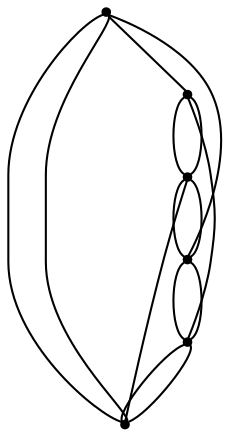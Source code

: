 graph {
  node [shape=point,comment="{\"directed\":false,\"doi\":\"10.1007/978-3-030-35802-0_34\",\"figure\":\"1 (4)\"}"]

  v0 [pos="688.698220873518,629.2342734438872"]
  v1 [pos="638.9278206950398,629.2342734438872"]
  v2 [pos="589.163652181496,629.2342734438872"]
  v3 [pos="539.3952788838318,629.2342734438872"]
  v4 [pos="439.8617514521497,629.2342734438872"]
  v5 [pos="489.6269453289289,629.2342734438872"]

  v0 -- v4 [id="-1",pos="688.698220873518,629.2342734438872 688.6930225203712,697.948537992835 632.9924936842219,753.6525809663506 564.2731901506924,753.6525809663506 495.5580834527309,753.6525809663506 439.85755461658164,697.948537992835 439.8617514521497,629.2342734438872"]
  v5 -- v3 [id="-3",pos="489.6269453289289,629.2342734438872 539.3952788838318,629.2342734438872 539.3952788838318,629.2342734438872 539.3952788838318,629.2342734438872"]
  v3 -- v2 [id="-4",pos="539.3952788838318,629.2342734438872 589.163652181496,629.2342734438872 589.163652181496,629.2342734438872 589.163652181496,629.2342734438872"]
  v2 -- v1 [id="-5",pos="589.163652181496,629.2342734438872 638.9278206950398,629.2342734438872 638.9278206950398,629.2342734438872 638.9278206950398,629.2342734438872"]
  v1 -- v0 [id="-6",pos="638.9278206950398,629.2342734438872 688.698220873518,629.2342734438872 688.698220873518,629.2342734438872 688.698220873518,629.2342734438872"]
  v4 -- v2 [id="-8",pos="439.8617514521497,629.2342734438872 439.8617514521497,670.4611916121856 473.28376020575,703.8869239534907 514.5111518491415,703.8869239534907 555.7426767396832,703.8869239534907 589.1646854932836,670.4611916121856 589.163652181496,629.2342734438872"]
  v4 -- v5 [id="-9",pos="439.8617514521497,629.2342734438872 439.86171965794085,642.9779784280311 451.0010114934242,654.1170701564979 464.74485312360474,654.1170701564979 478.4887265479942,654.1170701564979 489.6279865892687,642.9779784280311 489.6269453289289,629.2342734438872"]
  v5 -- v1 [id="-10",pos="489.6269453289289,629.2342734438872 489.6280183834775,670.4611916121856 523.0541603842282,703.8869239534907 564.2815838218285,703.8869239534907 605.5090072594288,703.8869239534907 638.9309524246114,670.4611916121856 638.9278206950398,629.2342734438872"]
  v5 -- v3 [id="-11",pos="489.6269453289289,629.2342734438872 489.62795479505985,642.9779784280311 500.7672466305431,654.1170701564979 514.5110882607238,654.1170701564979 528.2549616851132,654.1170701564979 539.3942217263876,642.9779784280311 539.3952788838318,629.2342734438872"]
  v3 -- v0 [id="-12",pos="539.3952788838318,629.2342734438872 539.3942853148054,670.4611916121856 572.8204273155561,703.8869239534907 614.0478507531564,703.8869239534907 655.2752106023389,703.8869239534907 688.6972193559393,670.4611916121856 688.698220873518,629.2342734438872"]
  v3 -- v2 [id="-13",pos="539.3952788838318,629.2342734438872 539.3942217263876,642.9779784280311 550.533513561871,654.1170701564979 564.2773869862605,654.1170701564979 578.0211968222322,654.1170701564979 589.1604886577155,642.9779784280311 589.163652181496,629.2342734438872"]
  v2 -- v1 [id="-14",pos="589.163652181496,629.2342734438872 589.1604886577155,642.9779784280311 600.2997804931988,654.1170701564979 614.0436539175882,654.1170701564979 627.78746375356,654.1170701564979 638.9267555890434,642.9779784280311 638.9278206950398,629.2342734438872"]
  v4 -- v5 [id="-15",pos="439.8617514521497,629.2342734438872 489.6269453289289,629.2342734438872 489.6269453289289,629.2342734438872 489.6269453289289,629.2342734438872"]
  v1 -- v0 [id="-16",pos="638.9278206950398,629.2342734438872 638.9267555890434,642.9779784280311 650.0660474245267,654.1170701564979 663.8099208489161,654.1170701564979 677.5537306848879,654.1170701564979 688.6930225203712,642.9779784280311 688.698220873518,629.2342734438872"]
}